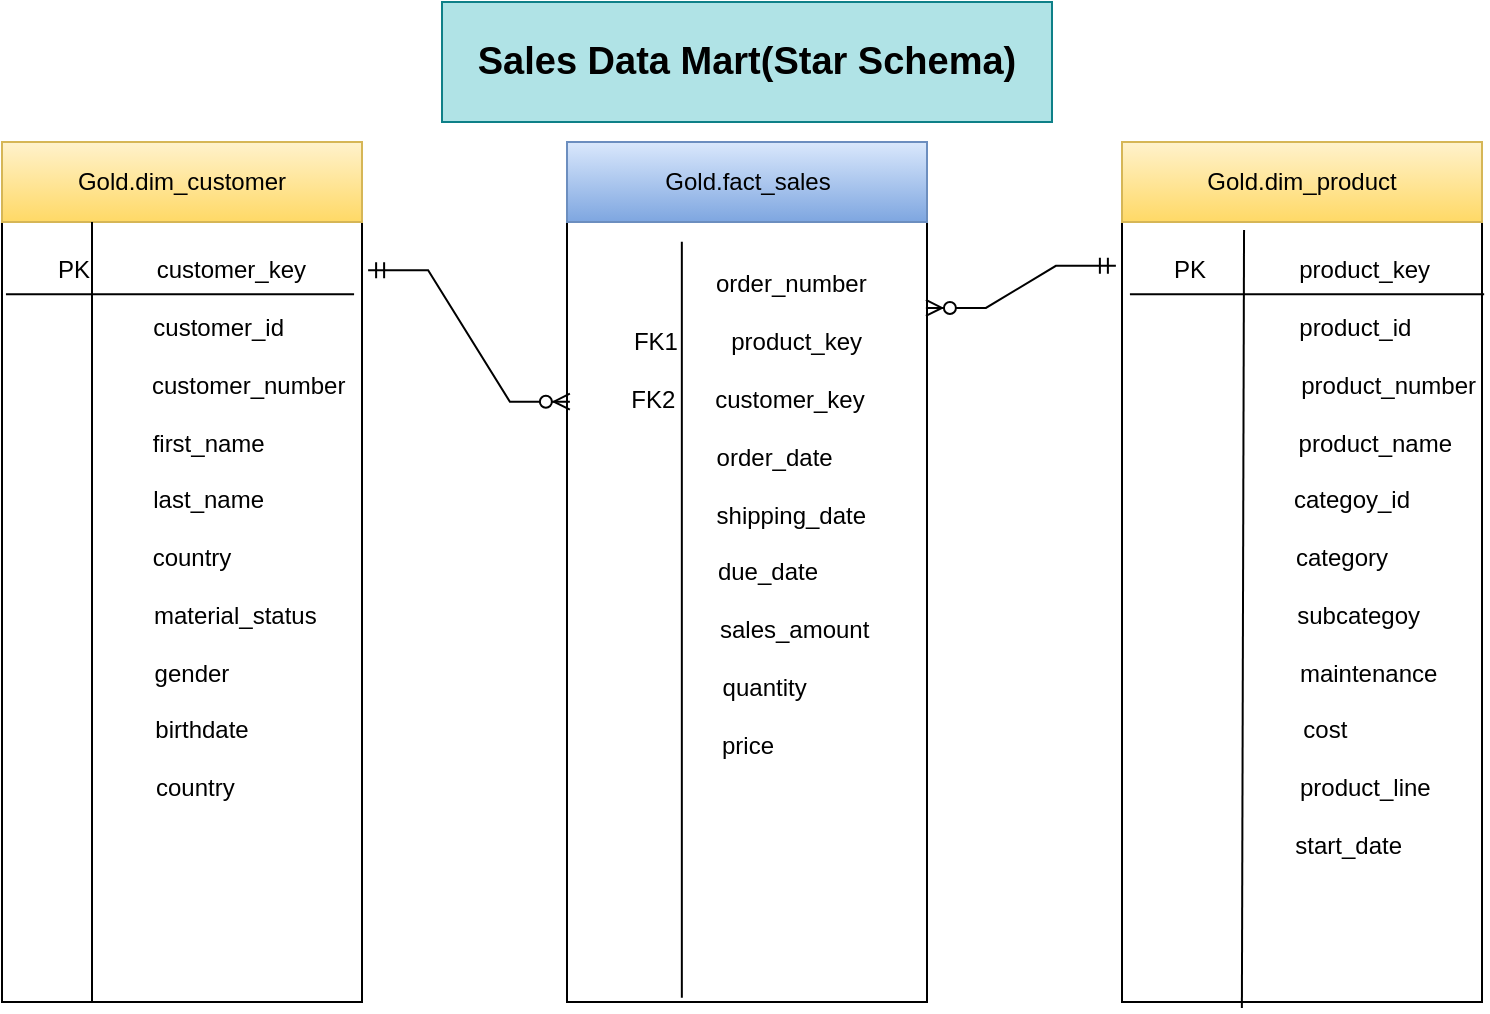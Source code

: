 <mxfile version="27.0.9">
  <diagram name="Page-1" id="hQvRbN7OsHVOqveA3A_G">
    <mxGraphModel dx="856" dy="521" grid="1" gridSize="10" guides="1" tooltips="1" connect="1" arrows="1" fold="1" page="1" pageScale="1" pageWidth="850" pageHeight="1100" math="0" shadow="0">
      <root>
        <mxCell id="0" />
        <mxCell id="1" parent="0" />
        <mxCell id="3N-HXWN4cOq0xLBk6cam-38" value="PK&amp;nbsp; &amp;nbsp; &amp;nbsp; &amp;nbsp; &amp;nbsp; customer_key&lt;div&gt;&lt;br&gt;&lt;/div&gt;&lt;div&gt;&amp;nbsp; &amp;nbsp; &amp;nbsp; &amp;nbsp; &amp;nbsp; &amp;nbsp;customer_id&lt;/div&gt;&lt;div&gt;&lt;br&gt;&lt;/div&gt;&lt;div&gt;&amp;nbsp; &amp;nbsp; &amp;nbsp; &amp;nbsp; &amp;nbsp; &amp;nbsp; &amp;nbsp; &amp;nbsp; &amp;nbsp; &amp;nbsp; customer_number&lt;/div&gt;&lt;div&gt;&lt;br&gt;&lt;/div&gt;&lt;div&gt;&amp;nbsp; &amp;nbsp; &amp;nbsp; &amp;nbsp; first_name&lt;/div&gt;&lt;div&gt;&lt;br&gt;&lt;/div&gt;&lt;div&gt;&amp;nbsp; &amp;nbsp; &amp;nbsp; &amp;nbsp; last_name&lt;/div&gt;&lt;div&gt;&lt;br&gt;&lt;/div&gt;&lt;div&gt;&amp;nbsp; &amp;nbsp;country&lt;/div&gt;&lt;div&gt;&lt;br&gt;&lt;/div&gt;&lt;div&gt;&amp;nbsp; &amp;nbsp; &amp;nbsp; &amp;nbsp; &amp;nbsp; &amp;nbsp; &amp;nbsp; &amp;nbsp; material_status&lt;/div&gt;&lt;div&gt;&lt;br&gt;&lt;/div&gt;&lt;div&gt;&amp;nbsp; &amp;nbsp;gender&lt;/div&gt;&lt;div&gt;&lt;br&gt;&lt;/div&gt;&lt;div&gt;&amp;nbsp; &amp;nbsp; &amp;nbsp; birthdate&lt;/div&gt;&lt;div&gt;&lt;br&gt;&lt;/div&gt;&lt;div&gt;&amp;nbsp; &amp;nbsp; country&lt;/div&gt;&lt;div&gt;&lt;br&gt;&lt;/div&gt;&lt;div&gt;&lt;br&gt;&lt;/div&gt;&lt;div&gt;&lt;br&gt;&lt;/div&gt;" style="rounded=0;whiteSpace=wrap;html=1;direction=south;" vertex="1" parent="1">
          <mxGeometry x="40" y="90" width="180" height="430" as="geometry" />
        </mxCell>
        <mxCell id="3N-HXWN4cOq0xLBk6cam-39" value="&lt;b&gt;&lt;font style=&quot;font-size: 19px; color: rgb(0, 0, 0);&quot;&gt;Sales Data Mart(Star Schema)&lt;/font&gt;&lt;/b&gt;" style="rounded=0;whiteSpace=wrap;html=1;fillColor=#b0e3e6;strokeColor=#0e8088;" vertex="1" parent="1">
          <mxGeometry x="260" y="20" width="305" height="60" as="geometry" />
        </mxCell>
        <mxCell id="3N-HXWN4cOq0xLBk6cam-40" value="&lt;font style=&quot;color: rgb(0, 0, 0);&quot;&gt;Gold.dim_customer&lt;/font&gt;" style="rounded=0;whiteSpace=wrap;html=1;fillColor=#fff2cc;strokeColor=#d6b656;gradientColor=#ffd966;" vertex="1" parent="1">
          <mxGeometry x="40" y="90" width="180" height="40" as="geometry" />
        </mxCell>
        <mxCell id="3N-HXWN4cOq0xLBk6cam-41" value="&amp;nbsp; &amp;nbsp; &amp;nbsp; &amp;nbsp; &amp;nbsp; &amp;nbsp; &amp;nbsp;order_number&lt;div&gt;&lt;span style=&quot;background-color: transparent; color: light-dark(rgb(0, 0, 0), rgb(255, 255, 255));&quot;&gt;&lt;br&gt;&lt;/span&gt;&lt;/div&gt;&lt;div&gt;&lt;span style=&quot;background-color: transparent; color: light-dark(rgb(0, 0, 0), rgb(255, 255, 255));&quot;&gt;FK1&amp;nbsp; &amp;nbsp; &amp;nbsp; &amp;nbsp; product_key&lt;/span&gt;&lt;/div&gt;&lt;div&gt;&amp;nbsp;&lt;/div&gt;&lt;div&gt;FK2&amp;nbsp; &amp;nbsp; &amp;nbsp; customer_key&lt;/div&gt;&lt;div&gt;&lt;br&gt;&lt;/div&gt;&lt;div&gt;&amp;nbsp; &amp;nbsp; &amp;nbsp; &amp;nbsp; order_date&lt;/div&gt;&lt;div&gt;&lt;br&gt;&lt;/div&gt;&lt;div&gt;&amp;nbsp; &amp;nbsp; &amp;nbsp; &amp;nbsp; &amp;nbsp; &amp;nbsp; &amp;nbsp;shipping_date&lt;/div&gt;&lt;div&gt;&amp;nbsp;&lt;/div&gt;&lt;div&gt;&amp;nbsp; &amp;nbsp; &amp;nbsp; due_date&lt;/div&gt;&lt;div&gt;&lt;br&gt;&lt;/div&gt;&lt;div&gt;&amp;nbsp; &amp;nbsp; &amp;nbsp; &amp;nbsp; &amp;nbsp; &amp;nbsp; &amp;nbsp; sales_amount&lt;/div&gt;&lt;div&gt;&lt;br&gt;&lt;/div&gt;&lt;div&gt;&amp;nbsp; &amp;nbsp; &amp;nbsp;quantity&lt;/div&gt;&lt;div&gt;&lt;br&gt;&lt;/div&gt;&lt;div&gt;price&lt;/div&gt;&lt;div&gt;&lt;br&gt;&lt;/div&gt;&lt;div&gt;&lt;br&gt;&lt;/div&gt;&lt;div&gt;&lt;br&gt;&lt;/div&gt;&lt;div&gt;&lt;br&gt;&lt;/div&gt;" style="rounded=0;whiteSpace=wrap;html=1;direction=south;" vertex="1" parent="1">
          <mxGeometry x="322.5" y="90" width="180" height="430" as="geometry" />
        </mxCell>
        <mxCell id="3N-HXWN4cOq0xLBk6cam-42" value="&lt;font color=&quot;#000000&quot;&gt;Gold.fact_sales&lt;/font&gt;" style="rounded=0;whiteSpace=wrap;html=1;fillColor=#dae8fc;strokeColor=#6c8ebf;gradientColor=#7ea6e0;" vertex="1" parent="1">
          <mxGeometry x="322.5" y="90" width="180" height="40" as="geometry" />
        </mxCell>
        <mxCell id="3N-HXWN4cOq0xLBk6cam-43" value="PK&amp;nbsp; &amp;nbsp; &amp;nbsp; &amp;nbsp; &amp;nbsp; &amp;nbsp; &amp;nbsp; product_key&lt;div&gt;&lt;br&gt;&lt;/div&gt;&lt;div&gt;&amp;nbsp; &amp;nbsp; &amp;nbsp; &amp;nbsp; &amp;nbsp; &amp;nbsp; &amp;nbsp; &amp;nbsp; product_id&lt;/div&gt;&lt;div&gt;&lt;br&gt;&lt;/div&gt;&lt;div&gt;&amp;nbsp; &amp;nbsp; &amp;nbsp; &amp;nbsp; &amp;nbsp; &amp;nbsp; &amp;nbsp; &amp;nbsp; &amp;nbsp; &amp;nbsp; &amp;nbsp; &amp;nbsp; &amp;nbsp; product_number&lt;/div&gt;&lt;div&gt;&lt;br&gt;&lt;/div&gt;&lt;div&gt;&amp;nbsp; &amp;nbsp; &amp;nbsp; &amp;nbsp; &amp;nbsp; &amp;nbsp; &amp;nbsp; &amp;nbsp; &amp;nbsp; &amp;nbsp; &amp;nbsp; product_name&lt;/div&gt;&lt;div&gt;&lt;br&gt;&lt;/div&gt;&lt;div&gt;&amp;nbsp; &amp;nbsp; &amp;nbsp; &amp;nbsp; &amp;nbsp; &amp;nbsp; &amp;nbsp; &amp;nbsp;categoy_id&lt;/div&gt;&lt;div&gt;&lt;br&gt;&lt;/div&gt;&lt;div&gt;&amp;nbsp; &amp;nbsp; &amp;nbsp; &amp;nbsp; &amp;nbsp; &amp;nbsp; category&lt;/div&gt;&lt;div&gt;&lt;br&gt;&lt;/div&gt;&lt;div&gt;&amp;nbsp; &amp;nbsp; &amp;nbsp; &amp;nbsp; &amp;nbsp; &amp;nbsp; &amp;nbsp; &amp;nbsp; &amp;nbsp;subcategoy&lt;/div&gt;&lt;div&gt;&lt;br&gt;&lt;/div&gt;&lt;div&gt;&amp;nbsp; &amp;nbsp; &amp;nbsp; &amp;nbsp; &amp;nbsp; &amp;nbsp; &amp;nbsp; &amp;nbsp; &amp;nbsp; &amp;nbsp; maintenance&lt;/div&gt;&lt;div&gt;&lt;br&gt;&lt;/div&gt;&lt;div&gt;&amp;nbsp; &amp;nbsp; &amp;nbsp; &amp;nbsp;cost&lt;/div&gt;&lt;div&gt;&lt;br&gt;&lt;/div&gt;&lt;div&gt;&amp;nbsp; &amp;nbsp; &amp;nbsp; &amp;nbsp; &amp;nbsp; &amp;nbsp; &amp;nbsp; &amp;nbsp; &amp;nbsp; &amp;nbsp;product_line&lt;/div&gt;&lt;div&gt;&lt;br&gt;&lt;/div&gt;&lt;div&gt;&amp;nbsp; &amp;nbsp; &amp;nbsp; &amp;nbsp; &amp;nbsp; &amp;nbsp; &amp;nbsp; start_date&lt;/div&gt;&lt;div&gt;&lt;br&gt;&lt;/div&gt;" style="rounded=0;whiteSpace=wrap;html=1;direction=south;" vertex="1" parent="1">
          <mxGeometry x="600" y="90" width="180" height="430" as="geometry" />
        </mxCell>
        <mxCell id="3N-HXWN4cOq0xLBk6cam-44" value="&lt;font color=&quot;#000000&quot;&gt;Gold.dim_product&lt;/font&gt;" style="rounded=0;whiteSpace=wrap;html=1;fillColor=#fff2cc;strokeColor=#d6b656;gradientColor=#ffd966;" vertex="1" parent="1">
          <mxGeometry x="600" y="90" width="180" height="40" as="geometry" />
        </mxCell>
        <mxCell id="3N-HXWN4cOq0xLBk6cam-45" value="" style="endArrow=none;html=1;rounded=0;exitX=0.177;exitY=0.989;exitDx=0;exitDy=0;exitPerimeter=0;entryX=0.177;entryY=0.022;entryDx=0;entryDy=0;entryPerimeter=0;" edge="1" parent="1" source="3N-HXWN4cOq0xLBk6cam-38" target="3N-HXWN4cOq0xLBk6cam-38">
          <mxGeometry width="50" height="50" relative="1" as="geometry">
            <mxPoint x="400" y="280" as="sourcePoint" />
            <mxPoint x="450" y="230" as="targetPoint" />
          </mxGeometry>
        </mxCell>
        <mxCell id="3N-HXWN4cOq0xLBk6cam-46" value="" style="endArrow=none;html=1;rounded=0;exitX=1;exitY=0.75;exitDx=0;exitDy=0;entryX=0.25;entryY=1;entryDx=0;entryDy=0;" edge="1" parent="1" source="3N-HXWN4cOq0xLBk6cam-38" target="3N-HXWN4cOq0xLBk6cam-40">
          <mxGeometry width="50" height="50" relative="1" as="geometry">
            <mxPoint x="400" y="280" as="sourcePoint" />
            <mxPoint x="450" y="230" as="targetPoint" />
          </mxGeometry>
        </mxCell>
        <mxCell id="3N-HXWN4cOq0xLBk6cam-47" value="" style="endArrow=none;html=1;rounded=0;entryX=0.995;entryY=0.681;entryDx=0;entryDy=0;exitX=0.116;exitY=0.681;exitDx=0;exitDy=0;exitPerimeter=0;entryPerimeter=0;" edge="1" parent="1" source="3N-HXWN4cOq0xLBk6cam-41" target="3N-HXWN4cOq0xLBk6cam-41">
          <mxGeometry width="50" height="50" relative="1" as="geometry">
            <mxPoint x="400" y="320" as="sourcePoint" />
            <mxPoint x="450" y="270" as="targetPoint" />
          </mxGeometry>
        </mxCell>
        <mxCell id="3N-HXWN4cOq0xLBk6cam-49" value="" style="endArrow=none;html=1;rounded=0;exitX=0.177;exitY=0.978;exitDx=0;exitDy=0;exitPerimeter=0;entryX=0.177;entryY=-0.006;entryDx=0;entryDy=0;entryPerimeter=0;" edge="1" parent="1" source="3N-HXWN4cOq0xLBk6cam-43" target="3N-HXWN4cOq0xLBk6cam-43">
          <mxGeometry width="50" height="50" relative="1" as="geometry">
            <mxPoint x="400" y="270" as="sourcePoint" />
            <mxPoint x="770" y="170" as="targetPoint" />
          </mxGeometry>
        </mxCell>
        <mxCell id="3N-HXWN4cOq0xLBk6cam-50" value="" style="endArrow=none;html=1;rounded=0;entryX=0.339;entryY=1.1;entryDx=0;entryDy=0;entryPerimeter=0;exitX=1.007;exitY=0.667;exitDx=0;exitDy=0;exitPerimeter=0;" edge="1" parent="1" source="3N-HXWN4cOq0xLBk6cam-43" target="3N-HXWN4cOq0xLBk6cam-44">
          <mxGeometry width="50" height="50" relative="1" as="geometry">
            <mxPoint x="400" y="270" as="sourcePoint" />
            <mxPoint x="450" y="220" as="targetPoint" />
          </mxGeometry>
        </mxCell>
        <mxCell id="3N-HXWN4cOq0xLBk6cam-51" value="" style="edgeStyle=entityRelationEdgeStyle;fontSize=12;html=1;endArrow=ERzeroToMany;startArrow=ERmandOne;rounded=0;exitX=0.149;exitY=-0.017;exitDx=0;exitDy=0;exitPerimeter=0;entryX=0.302;entryY=0.992;entryDx=0;entryDy=0;entryPerimeter=0;" edge="1" parent="1" source="3N-HXWN4cOq0xLBk6cam-38" target="3N-HXWN4cOq0xLBk6cam-41">
          <mxGeometry width="100" height="100" relative="1" as="geometry">
            <mxPoint x="380" y="360" as="sourcePoint" />
            <mxPoint x="480" y="260" as="targetPoint" />
          </mxGeometry>
        </mxCell>
        <mxCell id="3N-HXWN4cOq0xLBk6cam-52" value="" style="edgeStyle=entityRelationEdgeStyle;fontSize=12;html=1;endArrow=ERzeroToMany;startArrow=ERmandOne;rounded=0;exitX=0.144;exitY=1.017;exitDx=0;exitDy=0;exitPerimeter=0;entryX=0.193;entryY=0.003;entryDx=0;entryDy=0;entryPerimeter=0;" edge="1" parent="1" source="3N-HXWN4cOq0xLBk6cam-43" target="3N-HXWN4cOq0xLBk6cam-41">
          <mxGeometry width="100" height="100" relative="1" as="geometry">
            <mxPoint x="300" y="350" as="sourcePoint" />
            <mxPoint x="401" y="416" as="targetPoint" />
          </mxGeometry>
        </mxCell>
      </root>
    </mxGraphModel>
  </diagram>
</mxfile>
